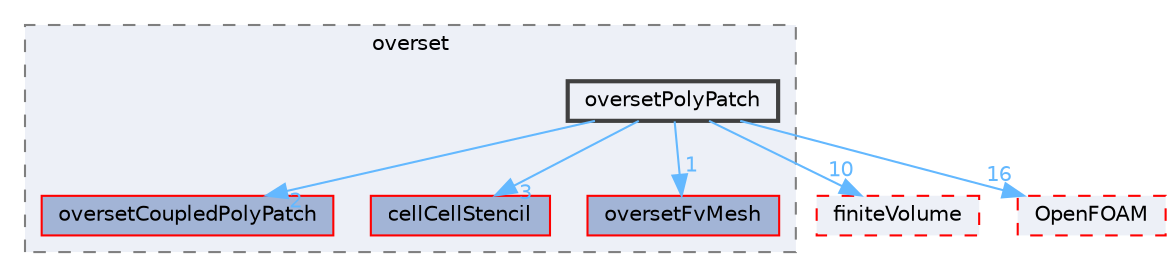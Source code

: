 digraph "src/overset/oversetPolyPatch"
{
 // LATEX_PDF_SIZE
  bgcolor="transparent";
  edge [fontname=Helvetica,fontsize=10,labelfontname=Helvetica,labelfontsize=10];
  node [fontname=Helvetica,fontsize=10,shape=box,height=0.2,width=0.4];
  compound=true
  subgraph clusterdir_130ea3eb54766613bed36c4f96e55285 {
    graph [ bgcolor="#edf0f7", pencolor="grey50", label="overset", fontname=Helvetica,fontsize=10 style="filled,dashed", URL="dir_130ea3eb54766613bed36c4f96e55285.html",tooltip=""]
  dir_61759e93040a29815afe1d0b610388a7 [label="oversetCoupledPolyPatch", fillcolor="#a2b4d6", color="red", style="filled", URL="dir_61759e93040a29815afe1d0b610388a7.html",tooltip=""];
  dir_c8b95e09d21a64825888613c18fe4ff2 [label="cellCellStencil", fillcolor="#a2b4d6", color="red", style="filled", URL="dir_c8b95e09d21a64825888613c18fe4ff2.html",tooltip=""];
  dir_e269dd38301bd468c0a3829ed627b350 [label="oversetFvMesh", fillcolor="#a2b4d6", color="red", style="filled", URL="dir_e269dd38301bd468c0a3829ed627b350.html",tooltip=""];
  dir_8cbf50248437c6cbef5e7db625f6cd01 [label="oversetPolyPatch", fillcolor="#edf0f7", color="grey25", style="filled,bold", URL="dir_8cbf50248437c6cbef5e7db625f6cd01.html",tooltip=""];
  }
  dir_9bd15774b555cf7259a6fa18f99fe99b [label="finiteVolume", fillcolor="#edf0f7", color="red", style="filled,dashed", URL="dir_9bd15774b555cf7259a6fa18f99fe99b.html",tooltip=""];
  dir_c5473ff19b20e6ec4dfe5c310b3778a8 [label="OpenFOAM", fillcolor="#edf0f7", color="red", style="filled,dashed", URL="dir_c5473ff19b20e6ec4dfe5c310b3778a8.html",tooltip=""];
  dir_8cbf50248437c6cbef5e7db625f6cd01->dir_61759e93040a29815afe1d0b610388a7 [headlabel="2", labeldistance=1.5 headhref="dir_002761_002754.html" href="dir_002761_002754.html" color="steelblue1" fontcolor="steelblue1"];
  dir_8cbf50248437c6cbef5e7db625f6cd01->dir_9bd15774b555cf7259a6fa18f99fe99b [headlabel="10", labeldistance=1.5 headhref="dir_002761_001387.html" href="dir_002761_001387.html" color="steelblue1" fontcolor="steelblue1"];
  dir_8cbf50248437c6cbef5e7db625f6cd01->dir_c5473ff19b20e6ec4dfe5c310b3778a8 [headlabel="16", labeldistance=1.5 headhref="dir_002761_002695.html" href="dir_002761_002695.html" color="steelblue1" fontcolor="steelblue1"];
  dir_8cbf50248437c6cbef5e7db625f6cd01->dir_c8b95e09d21a64825888613c18fe4ff2 [headlabel="3", labeldistance=1.5 headhref="dir_002761_000412.html" href="dir_002761_000412.html" color="steelblue1" fontcolor="steelblue1"];
  dir_8cbf50248437c6cbef5e7db625f6cd01->dir_e269dd38301bd468c0a3829ed627b350 [headlabel="1", labeldistance=1.5 headhref="dir_002761_002755.html" href="dir_002761_002755.html" color="steelblue1" fontcolor="steelblue1"];
}
